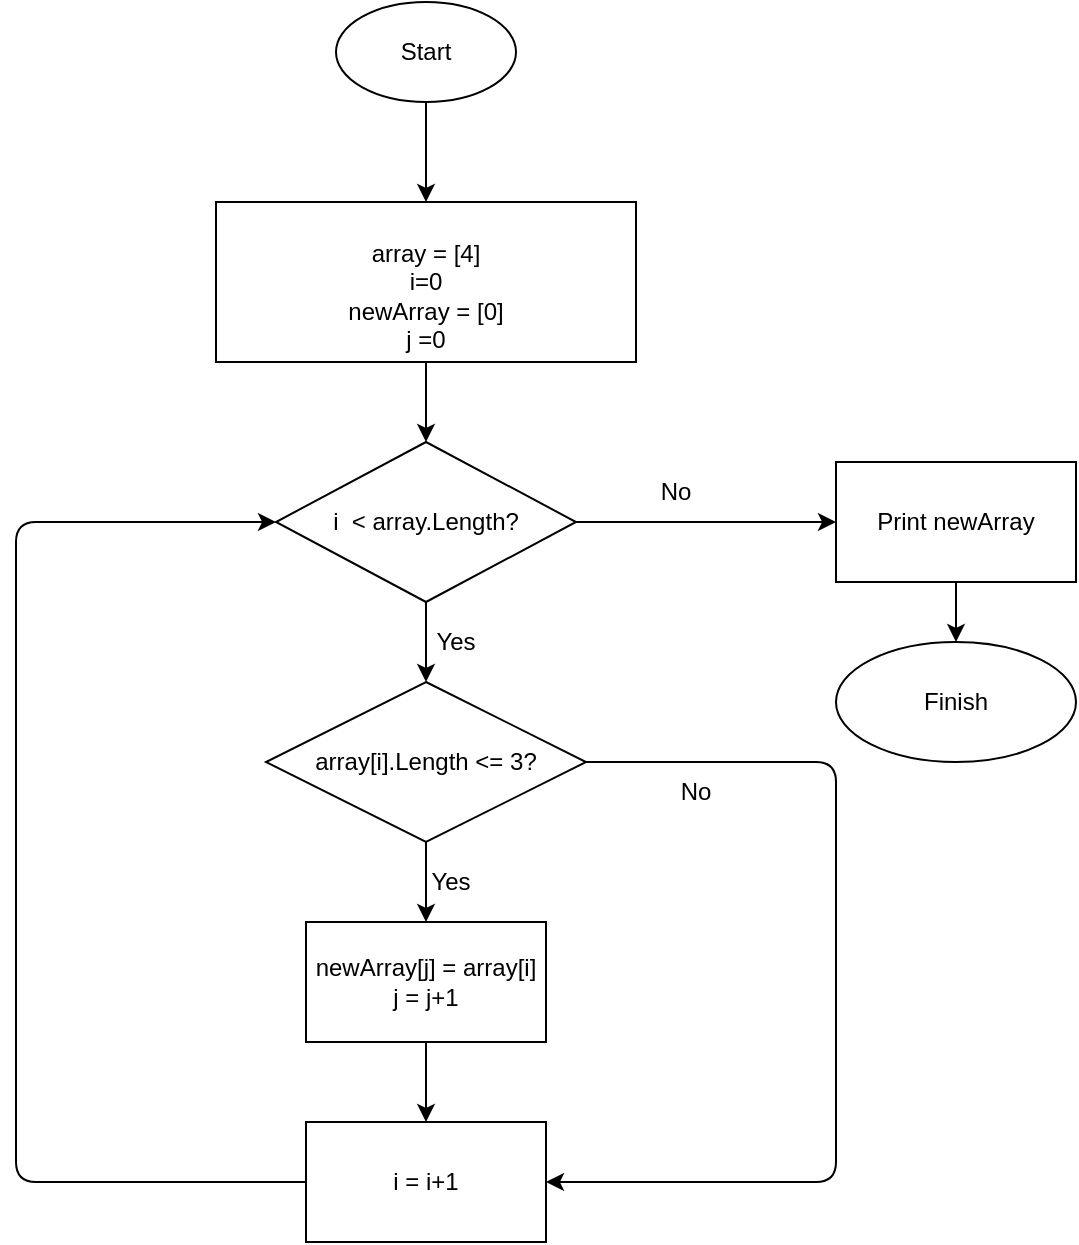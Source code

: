 <mxfile>
    <diagram id="6S8uoQOdbhoZkJXKucTw" name="Страница 1">
        <mxGraphModel dx="564" dy="2680" grid="1" gridSize="10" guides="1" tooltips="1" connect="1" arrows="1" fold="1" page="1" pageScale="1" pageWidth="827" pageHeight="1169" math="0" shadow="0">
            <root>
                <mxCell id="0"/>
                <mxCell id="1" parent="0"/>
                <mxCell id="8" value="" style="edgeStyle=none;html=1;" edge="1" parent="1" source="3" target="5">
                    <mxGeometry relative="1" as="geometry"/>
                </mxCell>
                <mxCell id="3" value="Start" style="ellipse;whiteSpace=wrap;html=1;" vertex="1" parent="1">
                    <mxGeometry x="200" y="-1540" width="90" height="50" as="geometry"/>
                </mxCell>
                <mxCell id="9" value="" style="edgeStyle=none;html=1;" edge="1" parent="1" source="5" target="6">
                    <mxGeometry relative="1" as="geometry"/>
                </mxCell>
                <mxCell id="5" value="&lt;br&gt;array = [4]&lt;br&gt;i=0&lt;br&gt;newArray = [0]&lt;br&gt;j =0" style="rounded=0;whiteSpace=wrap;html=1;" vertex="1" parent="1">
                    <mxGeometry x="140" y="-1440" width="210" height="80" as="geometry"/>
                </mxCell>
                <mxCell id="12" value="" style="edgeStyle=none;html=1;" edge="1" parent="1" source="6" target="7">
                    <mxGeometry relative="1" as="geometry"/>
                </mxCell>
                <mxCell id="6" value="i&amp;nbsp; &amp;lt; array.Length?" style="rhombus;whiteSpace=wrap;html=1;" vertex="1" parent="1">
                    <mxGeometry x="170" y="-1320" width="150" height="80" as="geometry"/>
                </mxCell>
                <mxCell id="13" value="" style="edgeStyle=none;html=1;" edge="1" parent="1" source="7" target="10">
                    <mxGeometry relative="1" as="geometry"/>
                </mxCell>
                <mxCell id="7" value="array[i].Length &amp;lt;= 3?" style="rhombus;whiteSpace=wrap;html=1;" vertex="1" parent="1">
                    <mxGeometry x="165" y="-1200" width="160" height="80" as="geometry"/>
                </mxCell>
                <mxCell id="14" value="" style="edgeStyle=none;html=1;" edge="1" parent="1" source="10" target="11">
                    <mxGeometry relative="1" as="geometry"/>
                </mxCell>
                <mxCell id="10" value="newArray[j] = array[i]&lt;br&gt;j = j+1" style="rounded=0;whiteSpace=wrap;html=1;" vertex="1" parent="1">
                    <mxGeometry x="185" y="-1080" width="120" height="60" as="geometry"/>
                </mxCell>
                <mxCell id="11" value="i = i+1" style="rounded=0;whiteSpace=wrap;html=1;" vertex="1" parent="1">
                    <mxGeometry x="185" y="-980" width="120" height="60" as="geometry"/>
                </mxCell>
                <mxCell id="15" value="" style="endArrow=classic;html=1;entryX=0;entryY=0.5;entryDx=0;entryDy=0;exitX=0;exitY=0.5;exitDx=0;exitDy=0;" edge="1" parent="1" source="11" target="6">
                    <mxGeometry width="50" height="50" relative="1" as="geometry">
                        <mxPoint x="115" y="-930" as="sourcePoint"/>
                        <mxPoint x="165" y="-980" as="targetPoint"/>
                        <Array as="points">
                            <mxPoint x="40" y="-950"/>
                            <mxPoint x="40" y="-1280"/>
                        </Array>
                    </mxGeometry>
                </mxCell>
                <mxCell id="17" value="Yes" style="text;html=1;strokeColor=none;fillColor=none;align=center;verticalAlign=middle;whiteSpace=wrap;rounded=0;" vertex="1" parent="1">
                    <mxGeometry x="240" y="-1230" width="40" height="20" as="geometry"/>
                </mxCell>
                <mxCell id="18" value="Yes" style="text;html=1;strokeColor=none;fillColor=none;align=center;verticalAlign=middle;whiteSpace=wrap;rounded=0;" vertex="1" parent="1">
                    <mxGeometry x="240" y="-1110" width="35" height="20" as="geometry"/>
                </mxCell>
                <mxCell id="19" value="No" style="text;html=1;strokeColor=none;fillColor=none;align=center;verticalAlign=middle;whiteSpace=wrap;rounded=0;" vertex="1" parent="1">
                    <mxGeometry x="350" y="-1160" width="60" height="30" as="geometry"/>
                </mxCell>
                <mxCell id="21" value="" style="endArrow=classic;html=1;entryX=1;entryY=0.5;entryDx=0;entryDy=0;" edge="1" parent="1" target="11">
                    <mxGeometry width="50" height="50" relative="1" as="geometry">
                        <mxPoint x="325" y="-1160" as="sourcePoint"/>
                        <mxPoint x="470" y="-900" as="targetPoint"/>
                        <Array as="points">
                            <mxPoint x="450" y="-1160"/>
                            <mxPoint x="450" y="-950"/>
                        </Array>
                    </mxGeometry>
                </mxCell>
                <mxCell id="22" value="" style="endArrow=classic;html=1;entryX=0;entryY=0.5;entryDx=0;entryDy=0;" edge="1" parent="1" source="6" target="24">
                    <mxGeometry width="50" height="50" relative="1" as="geometry">
                        <mxPoint x="360" y="-1280.5" as="sourcePoint"/>
                        <mxPoint x="430" y="-1280.5" as="targetPoint"/>
                    </mxGeometry>
                </mxCell>
                <mxCell id="27" value="" style="edgeStyle=none;html=1;" edge="1" parent="1" source="24" target="26">
                    <mxGeometry relative="1" as="geometry"/>
                </mxCell>
                <mxCell id="24" value="Print newArray" style="rounded=0;whiteSpace=wrap;html=1;" vertex="1" parent="1">
                    <mxGeometry x="450" y="-1310" width="120" height="60" as="geometry"/>
                </mxCell>
                <mxCell id="25" value="No" style="text;html=1;strokeColor=none;fillColor=none;align=center;verticalAlign=middle;whiteSpace=wrap;rounded=0;" vertex="1" parent="1">
                    <mxGeometry x="340" y="-1310" width="60" height="30" as="geometry"/>
                </mxCell>
                <mxCell id="26" value="Finish" style="ellipse;whiteSpace=wrap;html=1;" vertex="1" parent="1">
                    <mxGeometry x="450" y="-1220" width="120" height="60" as="geometry"/>
                </mxCell>
            </root>
        </mxGraphModel>
    </diagram>
</mxfile>